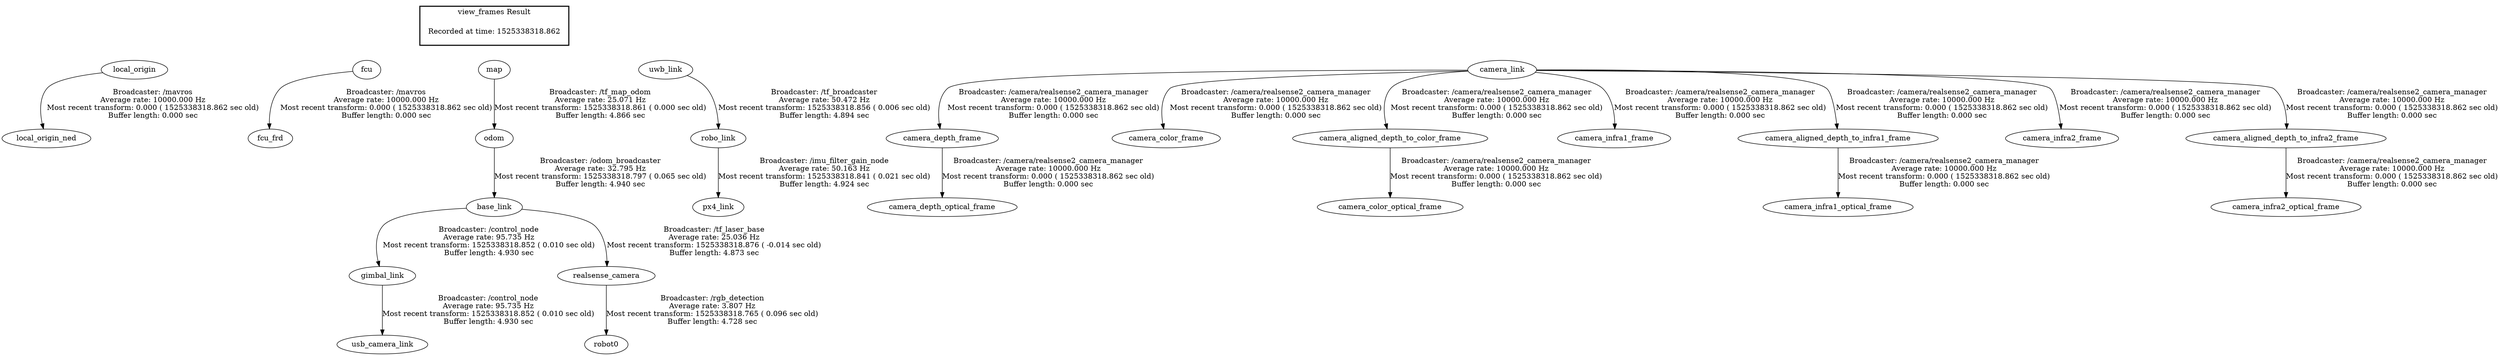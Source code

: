 digraph G {
"local_origin" -> "local_origin_ned"[label="Broadcaster: /mavros\nAverage rate: 10000.000 Hz\nMost recent transform: 0.000 ( 1525338318.862 sec old)\nBuffer length: 0.000 sec\n"];
"fcu" -> "fcu_frd"[label="Broadcaster: /mavros\nAverage rate: 10000.000 Hz\nMost recent transform: 0.000 ( 1525338318.862 sec old)\nBuffer length: 0.000 sec\n"];
"odom" -> "base_link"[label="Broadcaster: /odom_broadcaster\nAverage rate: 32.795 Hz\nMost recent transform: 1525338318.797 ( 0.065 sec old)\nBuffer length: 4.940 sec\n"];
"map" -> "odom"[label="Broadcaster: /tf_map_odom\nAverage rate: 25.071 Hz\nMost recent transform: 1525338318.861 ( 0.000 sec old)\nBuffer length: 4.866 sec\n"];
"robo_link" -> "px4_link"[label="Broadcaster: /imu_filter_gain_node\nAverage rate: 50.163 Hz\nMost recent transform: 1525338318.841 ( 0.021 sec old)\nBuffer length: 4.924 sec\n"];
"uwb_link" -> "robo_link"[label="Broadcaster: /tf_broadcaster\nAverage rate: 50.472 Hz\nMost recent transform: 1525338318.856 ( 0.006 sec old)\nBuffer length: 4.894 sec\n"];
"base_link" -> "gimbal_link"[label="Broadcaster: /control_node\nAverage rate: 95.735 Hz\nMost recent transform: 1525338318.852 ( 0.010 sec old)\nBuffer length: 4.930 sec\n"];
"gimbal_link" -> "usb_camera_link"[label="Broadcaster: /control_node\nAverage rate: 95.735 Hz\nMost recent transform: 1525338318.852 ( 0.010 sec old)\nBuffer length: 4.930 sec\n"];
"camera_link" -> "camera_depth_frame"[label="Broadcaster: /camera/realsense2_camera_manager\nAverage rate: 10000.000 Hz\nMost recent transform: 0.000 ( 1525338318.862 sec old)\nBuffer length: 0.000 sec\n"];
"camera_depth_frame" -> "camera_depth_optical_frame"[label="Broadcaster: /camera/realsense2_camera_manager\nAverage rate: 10000.000 Hz\nMost recent transform: 0.000 ( 1525338318.862 sec old)\nBuffer length: 0.000 sec\n"];
"camera_link" -> "camera_color_frame"[label="Broadcaster: /camera/realsense2_camera_manager\nAverage rate: 10000.000 Hz\nMost recent transform: 0.000 ( 1525338318.862 sec old)\nBuffer length: 0.000 sec\n"];
"camera_aligned_depth_to_color_frame" -> "camera_color_optical_frame"[label="Broadcaster: /camera/realsense2_camera_manager\nAverage rate: 10000.000 Hz\nMost recent transform: 0.000 ( 1525338318.862 sec old)\nBuffer length: 0.000 sec\n"];
"camera_link" -> "camera_aligned_depth_to_color_frame"[label="Broadcaster: /camera/realsense2_camera_manager\nAverage rate: 10000.000 Hz\nMost recent transform: 0.000 ( 1525338318.862 sec old)\nBuffer length: 0.000 sec\n"];
"camera_link" -> "camera_infra1_frame"[label="Broadcaster: /camera/realsense2_camera_manager\nAverage rate: 10000.000 Hz\nMost recent transform: 0.000 ( 1525338318.862 sec old)\nBuffer length: 0.000 sec\n"];
"camera_aligned_depth_to_infra1_frame" -> "camera_infra1_optical_frame"[label="Broadcaster: /camera/realsense2_camera_manager\nAverage rate: 10000.000 Hz\nMost recent transform: 0.000 ( 1525338318.862 sec old)\nBuffer length: 0.000 sec\n"];
"camera_link" -> "camera_aligned_depth_to_infra1_frame"[label="Broadcaster: /camera/realsense2_camera_manager\nAverage rate: 10000.000 Hz\nMost recent transform: 0.000 ( 1525338318.862 sec old)\nBuffer length: 0.000 sec\n"];
"camera_link" -> "camera_infra2_frame"[label="Broadcaster: /camera/realsense2_camera_manager\nAverage rate: 10000.000 Hz\nMost recent transform: 0.000 ( 1525338318.862 sec old)\nBuffer length: 0.000 sec\n"];
"camera_aligned_depth_to_infra2_frame" -> "camera_infra2_optical_frame"[label="Broadcaster: /camera/realsense2_camera_manager\nAverage rate: 10000.000 Hz\nMost recent transform: 0.000 ( 1525338318.862 sec old)\nBuffer length: 0.000 sec\n"];
"camera_link" -> "camera_aligned_depth_to_infra2_frame"[label="Broadcaster: /camera/realsense2_camera_manager\nAverage rate: 10000.000 Hz\nMost recent transform: 0.000 ( 1525338318.862 sec old)\nBuffer length: 0.000 sec\n"];
"base_link" -> "realsense_camera"[label="Broadcaster: /tf_laser_base\nAverage rate: 25.036 Hz\nMost recent transform: 1525338318.876 ( -0.014 sec old)\nBuffer length: 4.873 sec\n"];
"realsense_camera" -> "robot0"[label="Broadcaster: /rgb_detection\nAverage rate: 3.807 Hz\nMost recent transform: 1525338318.765 ( 0.096 sec old)\nBuffer length: 4.728 sec\n"];
edge [style=invis];
 subgraph cluster_legend { style=bold; color=black; label ="view_frames Result";
"Recorded at time: 1525338318.862"[ shape=plaintext ] ;
 }->"local_origin";
edge [style=invis];
 subgraph cluster_legend { style=bold; color=black; label ="view_frames Result";
"Recorded at time: 1525338318.862"[ shape=plaintext ] ;
 }->"fcu";
edge [style=invis];
 subgraph cluster_legend { style=bold; color=black; label ="view_frames Result";
"Recorded at time: 1525338318.862"[ shape=plaintext ] ;
 }->"camera_link";
edge [style=invis];
 subgraph cluster_legend { style=bold; color=black; label ="view_frames Result";
"Recorded at time: 1525338318.862"[ shape=plaintext ] ;
 }->"map";
edge [style=invis];
 subgraph cluster_legend { style=bold; color=black; label ="view_frames Result";
"Recorded at time: 1525338318.862"[ shape=plaintext ] ;
 }->"uwb_link";
}